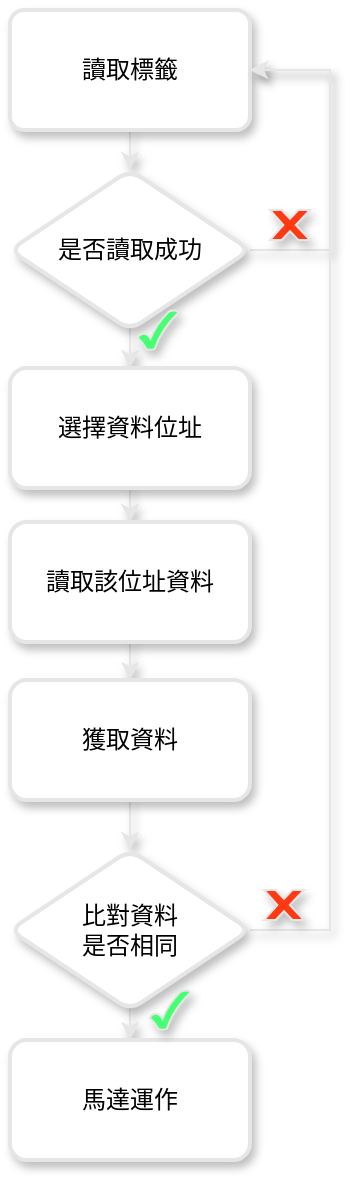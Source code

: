 <mxfile version="20.5.1"><diagram id="s1snnWjKTi2fHTwFI5hW" name="第 1 页"><mxGraphModel dx="641" dy="447" grid="1" gridSize="10" guides="1" tooltips="1" connect="1" arrows="1" fold="1" page="1" pageScale="1" pageWidth="827" pageHeight="1169" math="0" shadow="0"><root><mxCell id="0"/><mxCell id="1" parent="0"/><mxCell id="AmhYtP7S4f11nfvlJqyg-3" value="" style="edgeStyle=orthogonalEdgeStyle;rounded=0;orthogonalLoop=1;jettySize=auto;html=1;strokeColor=#E6E6E6;shadow=1;" edge="1" parent="1" source="AmhYtP7S4f11nfvlJqyg-1" target="AmhYtP7S4f11nfvlJqyg-2"><mxGeometry relative="1" as="geometry"/></mxCell><mxCell id="AmhYtP7S4f11nfvlJqyg-1" value="讀取標籤" style="rounded=1;whiteSpace=wrap;html=1;absoluteArcSize=1;arcSize=14;strokeWidth=2;strokeColor=#E6E6E6;shadow=1;" vertex="1" parent="1"><mxGeometry x="350" y="330" width="120" height="60" as="geometry"/></mxCell><mxCell id="AmhYtP7S4f11nfvlJqyg-5" value="" style="edgeStyle=orthogonalEdgeStyle;rounded=0;orthogonalLoop=1;jettySize=auto;html=1;strokeColor=#E6E6E6;shadow=1;" edge="1" parent="1" source="AmhYtP7S4f11nfvlJqyg-2" target="AmhYtP7S4f11nfvlJqyg-4"><mxGeometry relative="1" as="geometry"/></mxCell><mxCell id="AmhYtP7S4f11nfvlJqyg-11" style="edgeStyle=orthogonalEdgeStyle;rounded=0;orthogonalLoop=1;jettySize=auto;html=1;entryX=1;entryY=0.5;entryDx=0;entryDy=0;exitX=1;exitY=0.5;exitDx=0;exitDy=0;strokeColor=#E6E6E6;shadow=1;" edge="1" parent="1" source="AmhYtP7S4f11nfvlJqyg-2" target="AmhYtP7S4f11nfvlJqyg-1"><mxGeometry relative="1" as="geometry"><Array as="points"><mxPoint x="510" y="450"/><mxPoint x="510" y="360"/></Array></mxGeometry></mxCell><mxCell id="AmhYtP7S4f11nfvlJqyg-2" value="是否讀取成功" style="rhombus;whiteSpace=wrap;html=1;rounded=1;arcSize=14;strokeWidth=2;strokeColor=#E6E6E6;shadow=1;" vertex="1" parent="1"><mxGeometry x="350" y="410" width="120" height="80" as="geometry"/></mxCell><mxCell id="AmhYtP7S4f11nfvlJqyg-7" value="" style="edgeStyle=orthogonalEdgeStyle;rounded=0;orthogonalLoop=1;jettySize=auto;html=1;strokeColor=#E6E6E6;shadow=1;" edge="1" parent="1" source="AmhYtP7S4f11nfvlJqyg-4" target="AmhYtP7S4f11nfvlJqyg-6"><mxGeometry relative="1" as="geometry"/></mxCell><mxCell id="AmhYtP7S4f11nfvlJqyg-4" value="選擇資料位址" style="whiteSpace=wrap;html=1;rounded=1;arcSize=14;strokeWidth=2;strokeColor=#E6E6E6;shadow=1;" vertex="1" parent="1"><mxGeometry x="350" y="509" width="120" height="60" as="geometry"/></mxCell><mxCell id="AmhYtP7S4f11nfvlJqyg-10" value="" style="edgeStyle=orthogonalEdgeStyle;rounded=0;orthogonalLoop=1;jettySize=auto;html=1;strokeColor=#E6E6E6;shadow=1;" edge="1" parent="1" source="AmhYtP7S4f11nfvlJqyg-6" target="AmhYtP7S4f11nfvlJqyg-9"><mxGeometry relative="1" as="geometry"/></mxCell><mxCell id="AmhYtP7S4f11nfvlJqyg-6" value="讀取該位址資料" style="whiteSpace=wrap;html=1;rounded=1;arcSize=14;strokeWidth=2;strokeColor=#E6E6E6;shadow=1;" vertex="1" parent="1"><mxGeometry x="350" y="586" width="120" height="60" as="geometry"/></mxCell><mxCell id="AmhYtP7S4f11nfvlJqyg-13" value="" style="edgeStyle=orthogonalEdgeStyle;rounded=0;orthogonalLoop=1;jettySize=auto;html=1;strokeColor=#E6E6E6;shadow=1;" edge="1" parent="1" source="AmhYtP7S4f11nfvlJqyg-9" target="AmhYtP7S4f11nfvlJqyg-12"><mxGeometry relative="1" as="geometry"/></mxCell><mxCell id="AmhYtP7S4f11nfvlJqyg-9" value="獲取資料" style="whiteSpace=wrap;html=1;rounded=1;arcSize=14;strokeWidth=2;strokeColor=#E6E6E6;shadow=1;" vertex="1" parent="1"><mxGeometry x="350" y="665" width="120" height="60" as="geometry"/></mxCell><mxCell id="AmhYtP7S4f11nfvlJqyg-15" value="" style="edgeStyle=orthogonalEdgeStyle;rounded=0;orthogonalLoop=1;jettySize=auto;html=1;strokeColor=#E6E6E6;shadow=1;" edge="1" parent="1" source="AmhYtP7S4f11nfvlJqyg-12" target="AmhYtP7S4f11nfvlJqyg-14"><mxGeometry relative="1" as="geometry"/></mxCell><mxCell id="AmhYtP7S4f11nfvlJqyg-17" style="edgeStyle=orthogonalEdgeStyle;rounded=0;orthogonalLoop=1;jettySize=auto;html=1;entryX=1;entryY=0.5;entryDx=0;entryDy=0;strokeColor=#E6E6E6;shadow=1;" edge="1" parent="1" source="AmhYtP7S4f11nfvlJqyg-12" target="AmhYtP7S4f11nfvlJqyg-1"><mxGeometry relative="1" as="geometry"><mxPoint x="520" y="600" as="targetPoint"/><Array as="points"><mxPoint x="510" y="790"/><mxPoint x="510" y="360"/></Array></mxGeometry></mxCell><mxCell id="AmhYtP7S4f11nfvlJqyg-12" value="比對資料&lt;br&gt;是否相同" style="rhombus;whiteSpace=wrap;html=1;rounded=1;arcSize=14;strokeWidth=2;strokeColor=#E6E6E6;shadow=1;" vertex="1" parent="1"><mxGeometry x="350" y="750" width="120" height="80" as="geometry"/></mxCell><mxCell id="AmhYtP7S4f11nfvlJqyg-14" value="馬達運作" style="whiteSpace=wrap;html=1;rounded=1;arcSize=14;strokeWidth=2;strokeColor=#E6E6E6;shadow=1;" vertex="1" parent="1"><mxGeometry x="350" y="845" width="120" height="60" as="geometry"/></mxCell><mxCell id="AmhYtP7S4f11nfvlJqyg-18" value="" style="verticalLabelPosition=bottom;verticalAlign=top;html=1;shape=mxgraph.basic.x;fillColor=#FF3912;strokeColor=#E6E6E6;shadow=1;" vertex="1" parent="1"><mxGeometry x="480" y="430" width="20" height="15" as="geometry"/></mxCell><mxCell id="AmhYtP7S4f11nfvlJqyg-22" value="" style="verticalLabelPosition=bottom;verticalAlign=top;html=1;shape=mxgraph.basic.x;fillColor=#FF3912;strokeColor=#E6E6E6;shadow=1;" vertex="1" parent="1"><mxGeometry x="477" y="770" width="20" height="15" as="geometry"/></mxCell><mxCell id="AmhYtP7S4f11nfvlJqyg-24" value="" style="verticalLabelPosition=bottom;verticalAlign=top;html=1;shape=mxgraph.basic.tick;fillColor=#47FF72;strokeColor=#E6E6E6;shadow=1;" vertex="1" parent="1"><mxGeometry x="414" y="480" width="20" height="20" as="geometry"/></mxCell><mxCell id="AmhYtP7S4f11nfvlJqyg-25" value="" style="verticalLabelPosition=bottom;verticalAlign=top;html=1;shape=mxgraph.basic.tick;fillColor=#47FF72;strokeColor=#E6E6E6;shadow=1;" vertex="1" parent="1"><mxGeometry x="420" y="820" width="20" height="20" as="geometry"/></mxCell></root></mxGraphModel></diagram></mxfile>